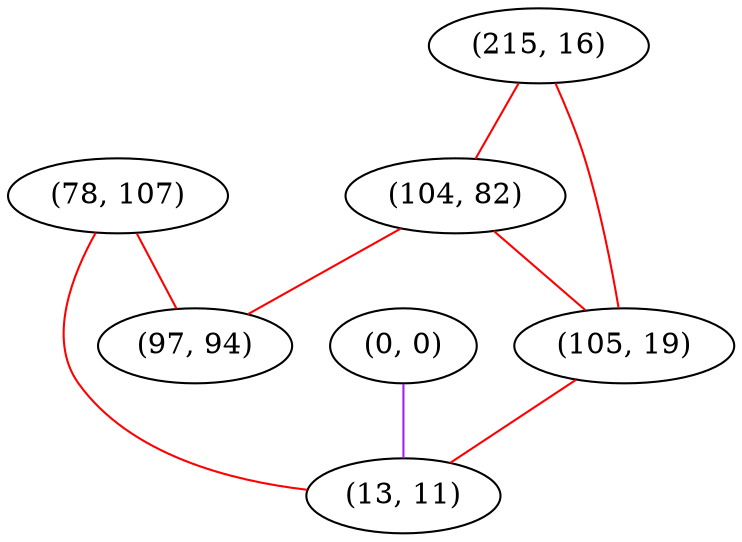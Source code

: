 graph "" {
"(78, 107)";
"(0, 0)";
"(215, 16)";
"(104, 82)";
"(105, 19)";
"(97, 94)";
"(13, 11)";
"(78, 107)" -- "(97, 94)"  [color=red, key=0, weight=1];
"(78, 107)" -- "(13, 11)"  [color=red, key=0, weight=1];
"(0, 0)" -- "(13, 11)"  [color=purple, key=0, weight=4];
"(215, 16)" -- "(105, 19)"  [color=red, key=0, weight=1];
"(215, 16)" -- "(104, 82)"  [color=red, key=0, weight=1];
"(104, 82)" -- "(105, 19)"  [color=red, key=0, weight=1];
"(104, 82)" -- "(97, 94)"  [color=red, key=0, weight=1];
"(105, 19)" -- "(13, 11)"  [color=red, key=0, weight=1];
}
